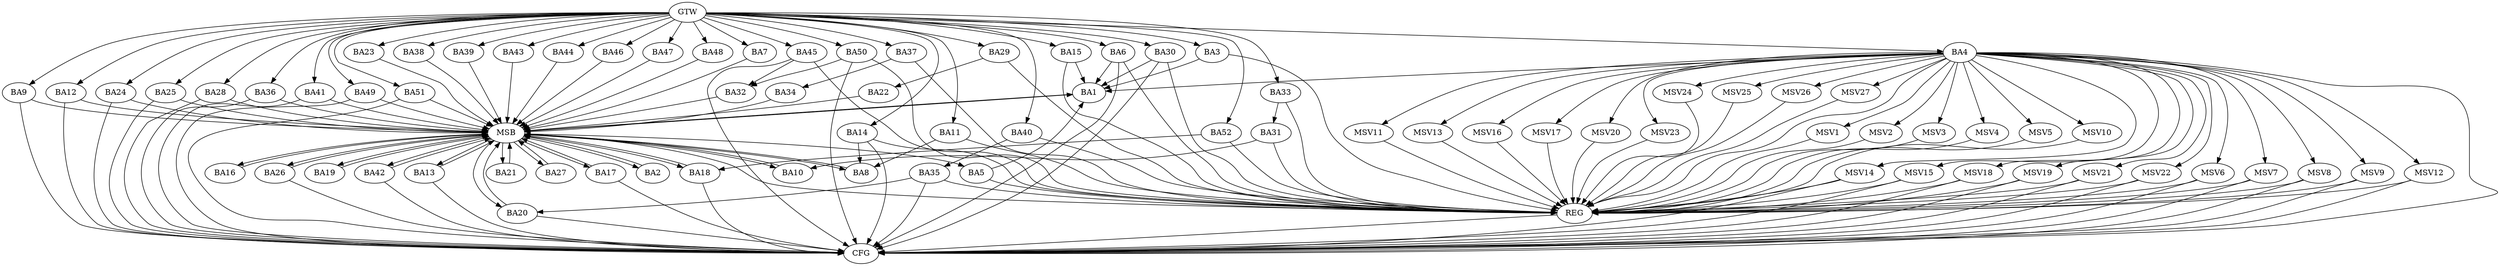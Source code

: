 strict digraph G {
  BA1 [ label="BA1" ];
  BA2 [ label="BA2" ];
  BA3 [ label="BA3" ];
  BA4 [ label="BA4" ];
  BA5 [ label="BA5" ];
  BA6 [ label="BA6" ];
  BA7 [ label="BA7" ];
  BA8 [ label="BA8" ];
  BA9 [ label="BA9" ];
  BA10 [ label="BA10" ];
  BA11 [ label="BA11" ];
  BA12 [ label="BA12" ];
  BA13 [ label="BA13" ];
  BA14 [ label="BA14" ];
  BA15 [ label="BA15" ];
  BA16 [ label="BA16" ];
  BA17 [ label="BA17" ];
  BA18 [ label="BA18" ];
  BA19 [ label="BA19" ];
  BA20 [ label="BA20" ];
  BA21 [ label="BA21" ];
  BA22 [ label="BA22" ];
  BA23 [ label="BA23" ];
  BA24 [ label="BA24" ];
  BA25 [ label="BA25" ];
  BA26 [ label="BA26" ];
  BA27 [ label="BA27" ];
  BA28 [ label="BA28" ];
  BA29 [ label="BA29" ];
  BA30 [ label="BA30" ];
  BA31 [ label="BA31" ];
  BA32 [ label="BA32" ];
  BA33 [ label="BA33" ];
  BA34 [ label="BA34" ];
  BA35 [ label="BA35" ];
  BA36 [ label="BA36" ];
  BA37 [ label="BA37" ];
  BA38 [ label="BA38" ];
  BA39 [ label="BA39" ];
  BA40 [ label="BA40" ];
  BA41 [ label="BA41" ];
  BA42 [ label="BA42" ];
  BA43 [ label="BA43" ];
  BA44 [ label="BA44" ];
  BA45 [ label="BA45" ];
  BA46 [ label="BA46" ];
  BA47 [ label="BA47" ];
  BA48 [ label="BA48" ];
  BA49 [ label="BA49" ];
  BA50 [ label="BA50" ];
  BA51 [ label="BA51" ];
  BA52 [ label="BA52" ];
  GTW [ label="GTW" ];
  REG [ label="REG" ];
  MSB [ label="MSB" ];
  CFG [ label="CFG" ];
  MSV1 [ label="MSV1" ];
  MSV2 [ label="MSV2" ];
  MSV3 [ label="MSV3" ];
  MSV4 [ label="MSV4" ];
  MSV5 [ label="MSV5" ];
  MSV6 [ label="MSV6" ];
  MSV7 [ label="MSV7" ];
  MSV8 [ label="MSV8" ];
  MSV9 [ label="MSV9" ];
  MSV10 [ label="MSV10" ];
  MSV11 [ label="MSV11" ];
  MSV12 [ label="MSV12" ];
  MSV13 [ label="MSV13" ];
  MSV14 [ label="MSV14" ];
  MSV15 [ label="MSV15" ];
  MSV16 [ label="MSV16" ];
  MSV17 [ label="MSV17" ];
  MSV18 [ label="MSV18" ];
  MSV19 [ label="MSV19" ];
  MSV20 [ label="MSV20" ];
  MSV21 [ label="MSV21" ];
  MSV22 [ label="MSV22" ];
  MSV23 [ label="MSV23" ];
  MSV24 [ label="MSV24" ];
  MSV25 [ label="MSV25" ];
  MSV26 [ label="MSV26" ];
  MSV27 [ label="MSV27" ];
  BA3 -> BA1;
  BA4 -> BA1;
  BA5 -> BA1;
  BA6 -> BA1;
  BA11 -> BA8;
  BA14 -> BA8;
  BA15 -> BA1;
  BA29 -> BA22;
  BA30 -> BA1;
  BA31 -> BA10;
  BA33 -> BA31;
  BA35 -> BA20;
  BA37 -> BA34;
  BA40 -> BA35;
  BA45 -> BA32;
  BA50 -> BA32;
  BA52 -> BA18;
  GTW -> BA3;
  GTW -> BA4;
  GTW -> BA6;
  GTW -> BA7;
  GTW -> BA9;
  GTW -> BA11;
  GTW -> BA12;
  GTW -> BA14;
  GTW -> BA15;
  GTW -> BA23;
  GTW -> BA24;
  GTW -> BA25;
  GTW -> BA28;
  GTW -> BA29;
  GTW -> BA30;
  GTW -> BA33;
  GTW -> BA36;
  GTW -> BA37;
  GTW -> BA38;
  GTW -> BA39;
  GTW -> BA40;
  GTW -> BA41;
  GTW -> BA43;
  GTW -> BA44;
  GTW -> BA45;
  GTW -> BA46;
  GTW -> BA47;
  GTW -> BA48;
  GTW -> BA49;
  GTW -> BA50;
  GTW -> BA51;
  GTW -> BA52;
  BA3 -> REG;
  BA4 -> REG;
  BA5 -> REG;
  BA6 -> REG;
  BA11 -> REG;
  BA14 -> REG;
  BA15 -> REG;
  BA29 -> REG;
  BA30 -> REG;
  BA31 -> REG;
  BA33 -> REG;
  BA35 -> REG;
  BA37 -> REG;
  BA40 -> REG;
  BA45 -> REG;
  BA50 -> REG;
  BA52 -> REG;
  BA1 -> MSB;
  MSB -> BA2;
  MSB -> REG;
  BA2 -> MSB;
  MSB -> BA1;
  BA7 -> MSB;
  BA8 -> MSB;
  BA9 -> MSB;
  BA10 -> MSB;
  BA12 -> MSB;
  MSB -> BA8;
  BA13 -> MSB;
  BA16 -> MSB;
  MSB -> BA13;
  BA17 -> MSB;
  BA18 -> MSB;
  BA19 -> MSB;
  MSB -> BA17;
  BA20 -> MSB;
  BA21 -> MSB;
  MSB -> BA20;
  BA22 -> MSB;
  BA23 -> MSB;
  MSB -> BA18;
  BA24 -> MSB;
  MSB -> BA10;
  BA25 -> MSB;
  MSB -> BA5;
  BA26 -> MSB;
  BA27 -> MSB;
  BA28 -> MSB;
  BA32 -> MSB;
  MSB -> BA19;
  BA34 -> MSB;
  BA36 -> MSB;
  BA38 -> MSB;
  MSB -> BA16;
  BA39 -> MSB;
  BA41 -> MSB;
  MSB -> BA21;
  BA42 -> MSB;
  BA43 -> MSB;
  MSB -> BA27;
  BA44 -> MSB;
  BA46 -> MSB;
  MSB -> BA42;
  BA47 -> MSB;
  BA48 -> MSB;
  BA49 -> MSB;
  BA51 -> MSB;
  MSB -> BA26;
  BA9 -> CFG;
  BA12 -> CFG;
  BA20 -> CFG;
  BA35 -> CFG;
  BA14 -> CFG;
  BA18 -> CFG;
  BA25 -> CFG;
  BA49 -> CFG;
  BA4 -> CFG;
  BA51 -> CFG;
  BA24 -> CFG;
  BA28 -> CFG;
  BA42 -> CFG;
  BA26 -> CFG;
  BA30 -> CFG;
  BA36 -> CFG;
  BA17 -> CFG;
  BA6 -> CFG;
  BA50 -> CFG;
  BA41 -> CFG;
  BA13 -> CFG;
  BA45 -> CFG;
  REG -> CFG;
  BA4 -> MSV1;
  BA4 -> MSV2;
  BA4 -> MSV3;
  BA4 -> MSV4;
  BA4 -> MSV5;
  MSV1 -> REG;
  MSV2 -> REG;
  MSV3 -> REG;
  MSV4 -> REG;
  MSV5 -> REG;
  BA4 -> MSV6;
  MSV6 -> REG;
  MSV6 -> CFG;
  BA4 -> MSV7;
  BA4 -> MSV8;
  BA4 -> MSV9;
  MSV7 -> REG;
  MSV7 -> CFG;
  MSV8 -> REG;
  MSV8 -> CFG;
  MSV9 -> REG;
  MSV9 -> CFG;
  BA4 -> MSV10;
  MSV10 -> REG;
  BA4 -> MSV11;
  BA4 -> MSV12;
  BA4 -> MSV13;
  BA4 -> MSV14;
  MSV11 -> REG;
  MSV12 -> REG;
  MSV12 -> CFG;
  MSV13 -> REG;
  MSV14 -> REG;
  MSV14 -> CFG;
  BA4 -> MSV15;
  MSV15 -> REG;
  MSV15 -> CFG;
  BA4 -> MSV16;
  BA4 -> MSV17;
  MSV16 -> REG;
  MSV17 -> REG;
  BA4 -> MSV18;
  MSV18 -> REG;
  MSV18 -> CFG;
  BA4 -> MSV19;
  BA4 -> MSV20;
  BA4 -> MSV21;
  BA4 -> MSV22;
  MSV19 -> REG;
  MSV19 -> CFG;
  MSV20 -> REG;
  MSV21 -> REG;
  MSV21 -> CFG;
  MSV22 -> REG;
  MSV22 -> CFG;
  BA4 -> MSV23;
  BA4 -> MSV24;
  BA4 -> MSV25;
  MSV23 -> REG;
  MSV24 -> REG;
  MSV25 -> REG;
  BA4 -> MSV26;
  BA4 -> MSV27;
  MSV26 -> REG;
  MSV27 -> REG;
}
